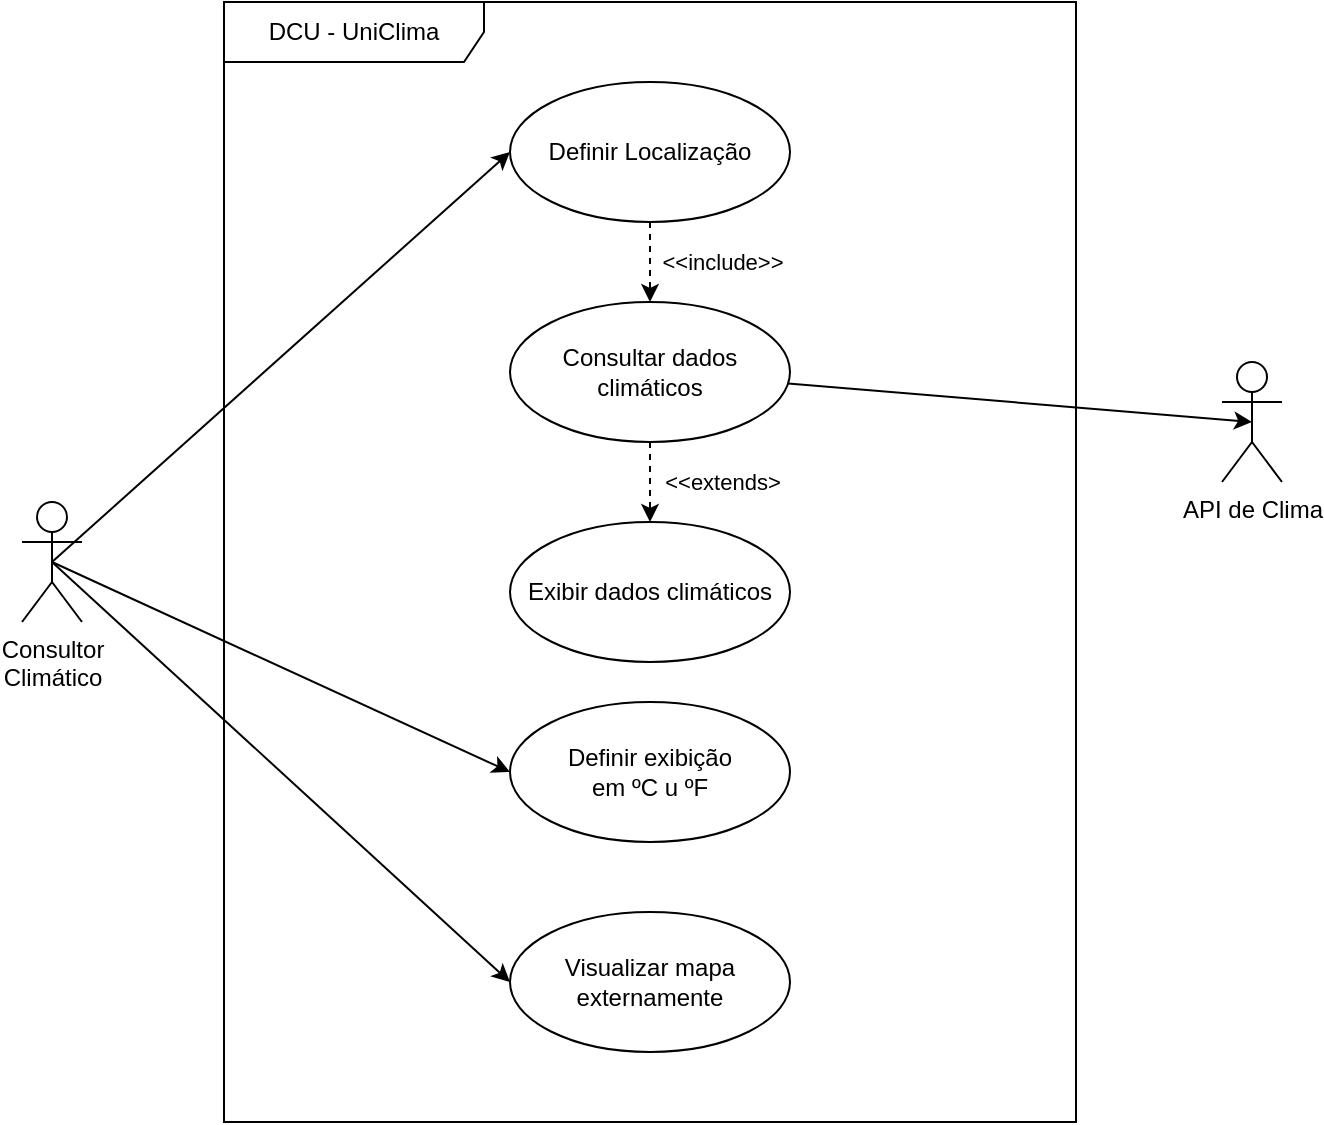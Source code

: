 <mxfile version="17.1.1" type="device"><diagram id="owltUFySHZvqoWR5Wld5" name="DCU - UniClima"><mxGraphModel dx="838" dy="591" grid="1" gridSize="10" guides="1" tooltips="1" connect="1" arrows="1" fold="1" page="1" pageScale="1" pageWidth="827" pageHeight="1169" math="0" shadow="0"><root><mxCell id="0"/><mxCell id="1" parent="0"/><mxCell id="-dNs_GKut7QVamhe4MHe-1" value="DCU - UniClima" style="shape=umlFrame;whiteSpace=wrap;html=1;width=130;height=30;shadow=0;sketch=0;" vertex="1" parent="1"><mxGeometry x="201" y="130" width="426" height="560" as="geometry"/></mxCell><mxCell id="-dNs_GKut7QVamhe4MHe-11" style="rounded=0;orthogonalLoop=1;jettySize=auto;html=1;exitX=0.5;exitY=0.5;exitDx=0;exitDy=0;exitPerimeter=0;entryX=0;entryY=0.5;entryDx=0;entryDy=0;" edge="1" parent="1" source="-dNs_GKut7QVamhe4MHe-3" target="-dNs_GKut7QVamhe4MHe-8"><mxGeometry relative="1" as="geometry"/></mxCell><mxCell id="-dNs_GKut7QVamhe4MHe-30" style="edgeStyle=none;rounded=0;orthogonalLoop=1;jettySize=auto;html=1;exitX=0.5;exitY=0.5;exitDx=0;exitDy=0;exitPerimeter=0;entryX=0;entryY=0.5;entryDx=0;entryDy=0;endArrow=classic;endFill=1;" edge="1" parent="1" source="-dNs_GKut7QVamhe4MHe-3" target="-dNs_GKut7QVamhe4MHe-29"><mxGeometry relative="1" as="geometry"/></mxCell><mxCell id="-dNs_GKut7QVamhe4MHe-32" style="edgeStyle=none;rounded=0;orthogonalLoop=1;jettySize=auto;html=1;exitX=0.5;exitY=0.5;exitDx=0;exitDy=0;exitPerimeter=0;entryX=0;entryY=0.5;entryDx=0;entryDy=0;endArrow=classic;endFill=1;" edge="1" parent="1" source="-dNs_GKut7QVamhe4MHe-3" target="-dNs_GKut7QVamhe4MHe-31"><mxGeometry relative="1" as="geometry"/></mxCell><mxCell id="-dNs_GKut7QVamhe4MHe-3" value="Consultor &lt;br&gt;Climático" style="shape=umlActor;verticalLabelPosition=bottom;verticalAlign=top;html=1;shadow=0;sketch=0;" vertex="1" parent="1"><mxGeometry x="100" y="380" width="30" height="60" as="geometry"/></mxCell><mxCell id="-dNs_GKut7QVamhe4MHe-26" value="&amp;lt;&amp;lt;include&amp;gt;&amp;gt;" style="edgeStyle=none;rounded=0;orthogonalLoop=1;jettySize=auto;html=1;dashed=1;" edge="1" parent="1" source="-dNs_GKut7QVamhe4MHe-8" target="-dNs_GKut7QVamhe4MHe-22"><mxGeometry y="36" relative="1" as="geometry"><mxPoint as="offset"/></mxGeometry></mxCell><mxCell id="-dNs_GKut7QVamhe4MHe-8" value="Definir Localização" style="ellipse;whiteSpace=wrap;html=1;shadow=0;sketch=0;" vertex="1" parent="1"><mxGeometry x="344" y="170" width="140" height="70" as="geometry"/></mxCell><mxCell id="-dNs_GKut7QVamhe4MHe-14" value="Exibir dados climáticos" style="ellipse;whiteSpace=wrap;html=1;shadow=0;sketch=0;" vertex="1" parent="1"><mxGeometry x="344" y="390" width="140" height="70" as="geometry"/></mxCell><mxCell id="-dNs_GKut7QVamhe4MHe-15" value="API de Clima" style="shape=umlActor;verticalLabelPosition=bottom;verticalAlign=top;html=1;shadow=0;sketch=0;" vertex="1" parent="1"><mxGeometry x="700" y="310" width="30" height="60" as="geometry"/></mxCell><mxCell id="-dNs_GKut7QVamhe4MHe-25" style="edgeStyle=none;rounded=0;orthogonalLoop=1;jettySize=auto;html=1;entryX=0.5;entryY=0.5;entryDx=0;entryDy=0;entryPerimeter=0;" edge="1" parent="1" source="-dNs_GKut7QVamhe4MHe-22" target="-dNs_GKut7QVamhe4MHe-15"><mxGeometry relative="1" as="geometry"/></mxCell><mxCell id="-dNs_GKut7QVamhe4MHe-28" value="&amp;lt;&amp;lt;extends&amp;gt;" style="edgeStyle=none;rounded=0;orthogonalLoop=1;jettySize=auto;html=1;dashed=1;" edge="1" parent="1" source="-dNs_GKut7QVamhe4MHe-22" target="-dNs_GKut7QVamhe4MHe-14"><mxGeometry y="36" relative="1" as="geometry"><mxPoint as="offset"/></mxGeometry></mxCell><mxCell id="-dNs_GKut7QVamhe4MHe-22" value="Consultar dados climáticos" style="ellipse;whiteSpace=wrap;html=1;shadow=0;sketch=0;" vertex="1" parent="1"><mxGeometry x="344" y="280" width="140" height="70" as="geometry"/></mxCell><mxCell id="-dNs_GKut7QVamhe4MHe-29" value="Definir exibição&lt;br&gt;em ºC u ºF" style="ellipse;whiteSpace=wrap;html=1;shadow=0;sketch=0;" vertex="1" parent="1"><mxGeometry x="344" y="480" width="140" height="70" as="geometry"/></mxCell><mxCell id="-dNs_GKut7QVamhe4MHe-31" value="Visualizar mapa externamente" style="ellipse;whiteSpace=wrap;html=1;shadow=0;sketch=0;" vertex="1" parent="1"><mxGeometry x="344" y="585" width="140" height="70" as="geometry"/></mxCell></root></mxGraphModel></diagram></mxfile>